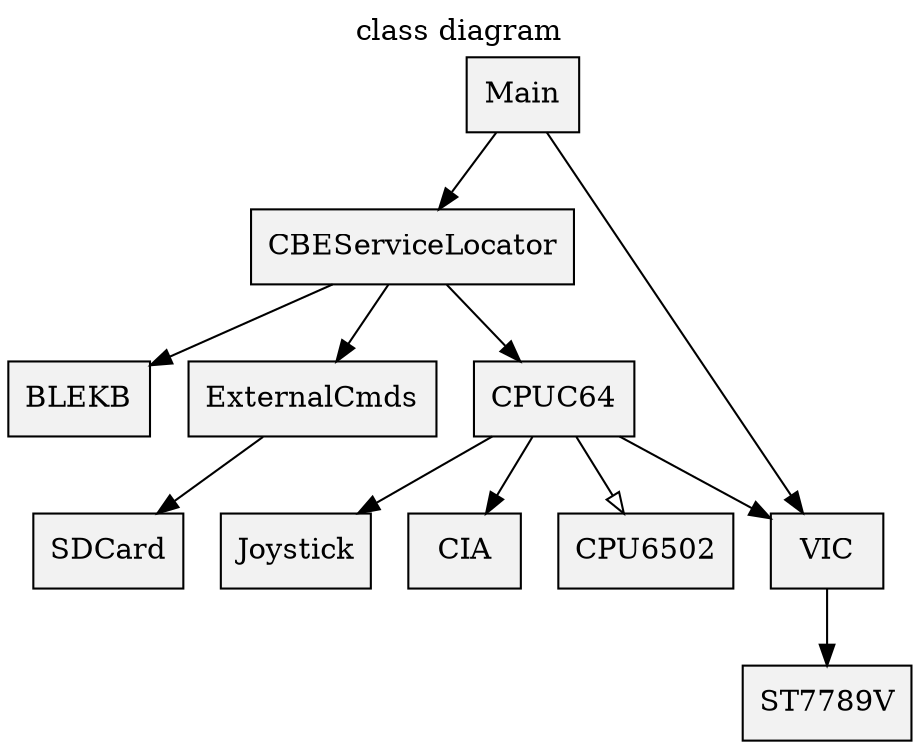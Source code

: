 digraph T_HMI_C64 {
  graph [
    label="class diagram"
    labelloc="t"
  ]
  node [
    shape=record
    style=filled
    fillcolor=gray95
  ]
  Main -> CBEServiceLocator
  CBEServiceLocator -> CPUC64
  CBEServiceLocator -> BLEKB
  CBEServiceLocator -> ExternalCmds
  Main -> VIC
  ExternalCmds -> SDCard
  CPUC64 -> CIA
  CPUC64 -> CPU6502 [arrowhead = empty]
  CPUC64 -> Joystick
  CPUC64 -> VIC
  VIC -> ST7789V
}

